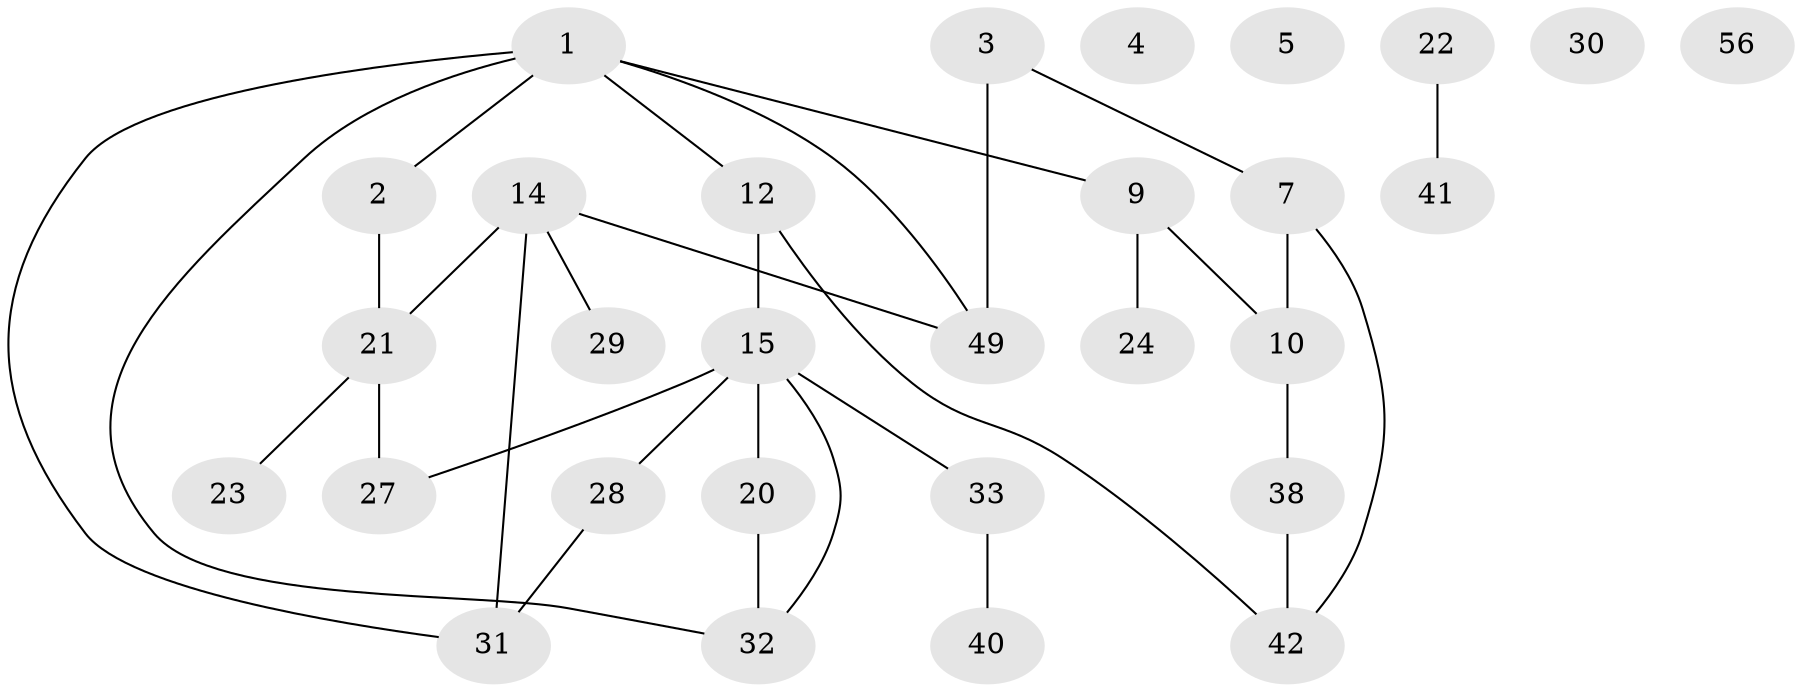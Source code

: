 // original degree distribution, {3: 0.288135593220339, 2: 0.2711864406779661, 1: 0.23728813559322035, 0: 0.06779661016949153, 4: 0.11864406779661017, 5: 0.01694915254237288}
// Generated by graph-tools (version 1.1) at 2025/16/03/04/25 18:16:39]
// undirected, 29 vertices, 32 edges
graph export_dot {
graph [start="1"]
  node [color=gray90,style=filled];
  1 [super="+19+16+6"];
  2;
  3 [super="+34"];
  4;
  5;
  7 [super="+26"];
  9 [super="+13"];
  10 [super="+11+45"];
  12 [super="+18+25"];
  14 [super="+17+37+39"];
  15 [super="+48+43"];
  20;
  21 [super="+57+58+59"];
  22;
  23 [super="+35"];
  24 [super="+44"];
  27;
  28 [super="+52"];
  29;
  30;
  31;
  32;
  33 [super="+54"];
  38 [super="+47"];
  40;
  41;
  42 [super="+51"];
  49 [super="+53"];
  56;
  1 -- 32;
  1 -- 49;
  1 -- 12;
  1 -- 9;
  1 -- 2;
  1 -- 31;
  2 -- 21;
  3 -- 49;
  3 -- 7;
  7 -- 42;
  7 -- 10;
  9 -- 24;
  9 -- 10;
  10 -- 38;
  12 -- 42;
  12 -- 15;
  14 -- 31 [weight=2];
  14 -- 29;
  14 -- 49;
  14 -- 21;
  15 -- 33;
  15 -- 32;
  15 -- 27;
  15 -- 20;
  15 -- 28;
  20 -- 32;
  21 -- 27;
  21 -- 23;
  22 -- 41;
  28 -- 31;
  33 -- 40;
  38 -- 42;
}
